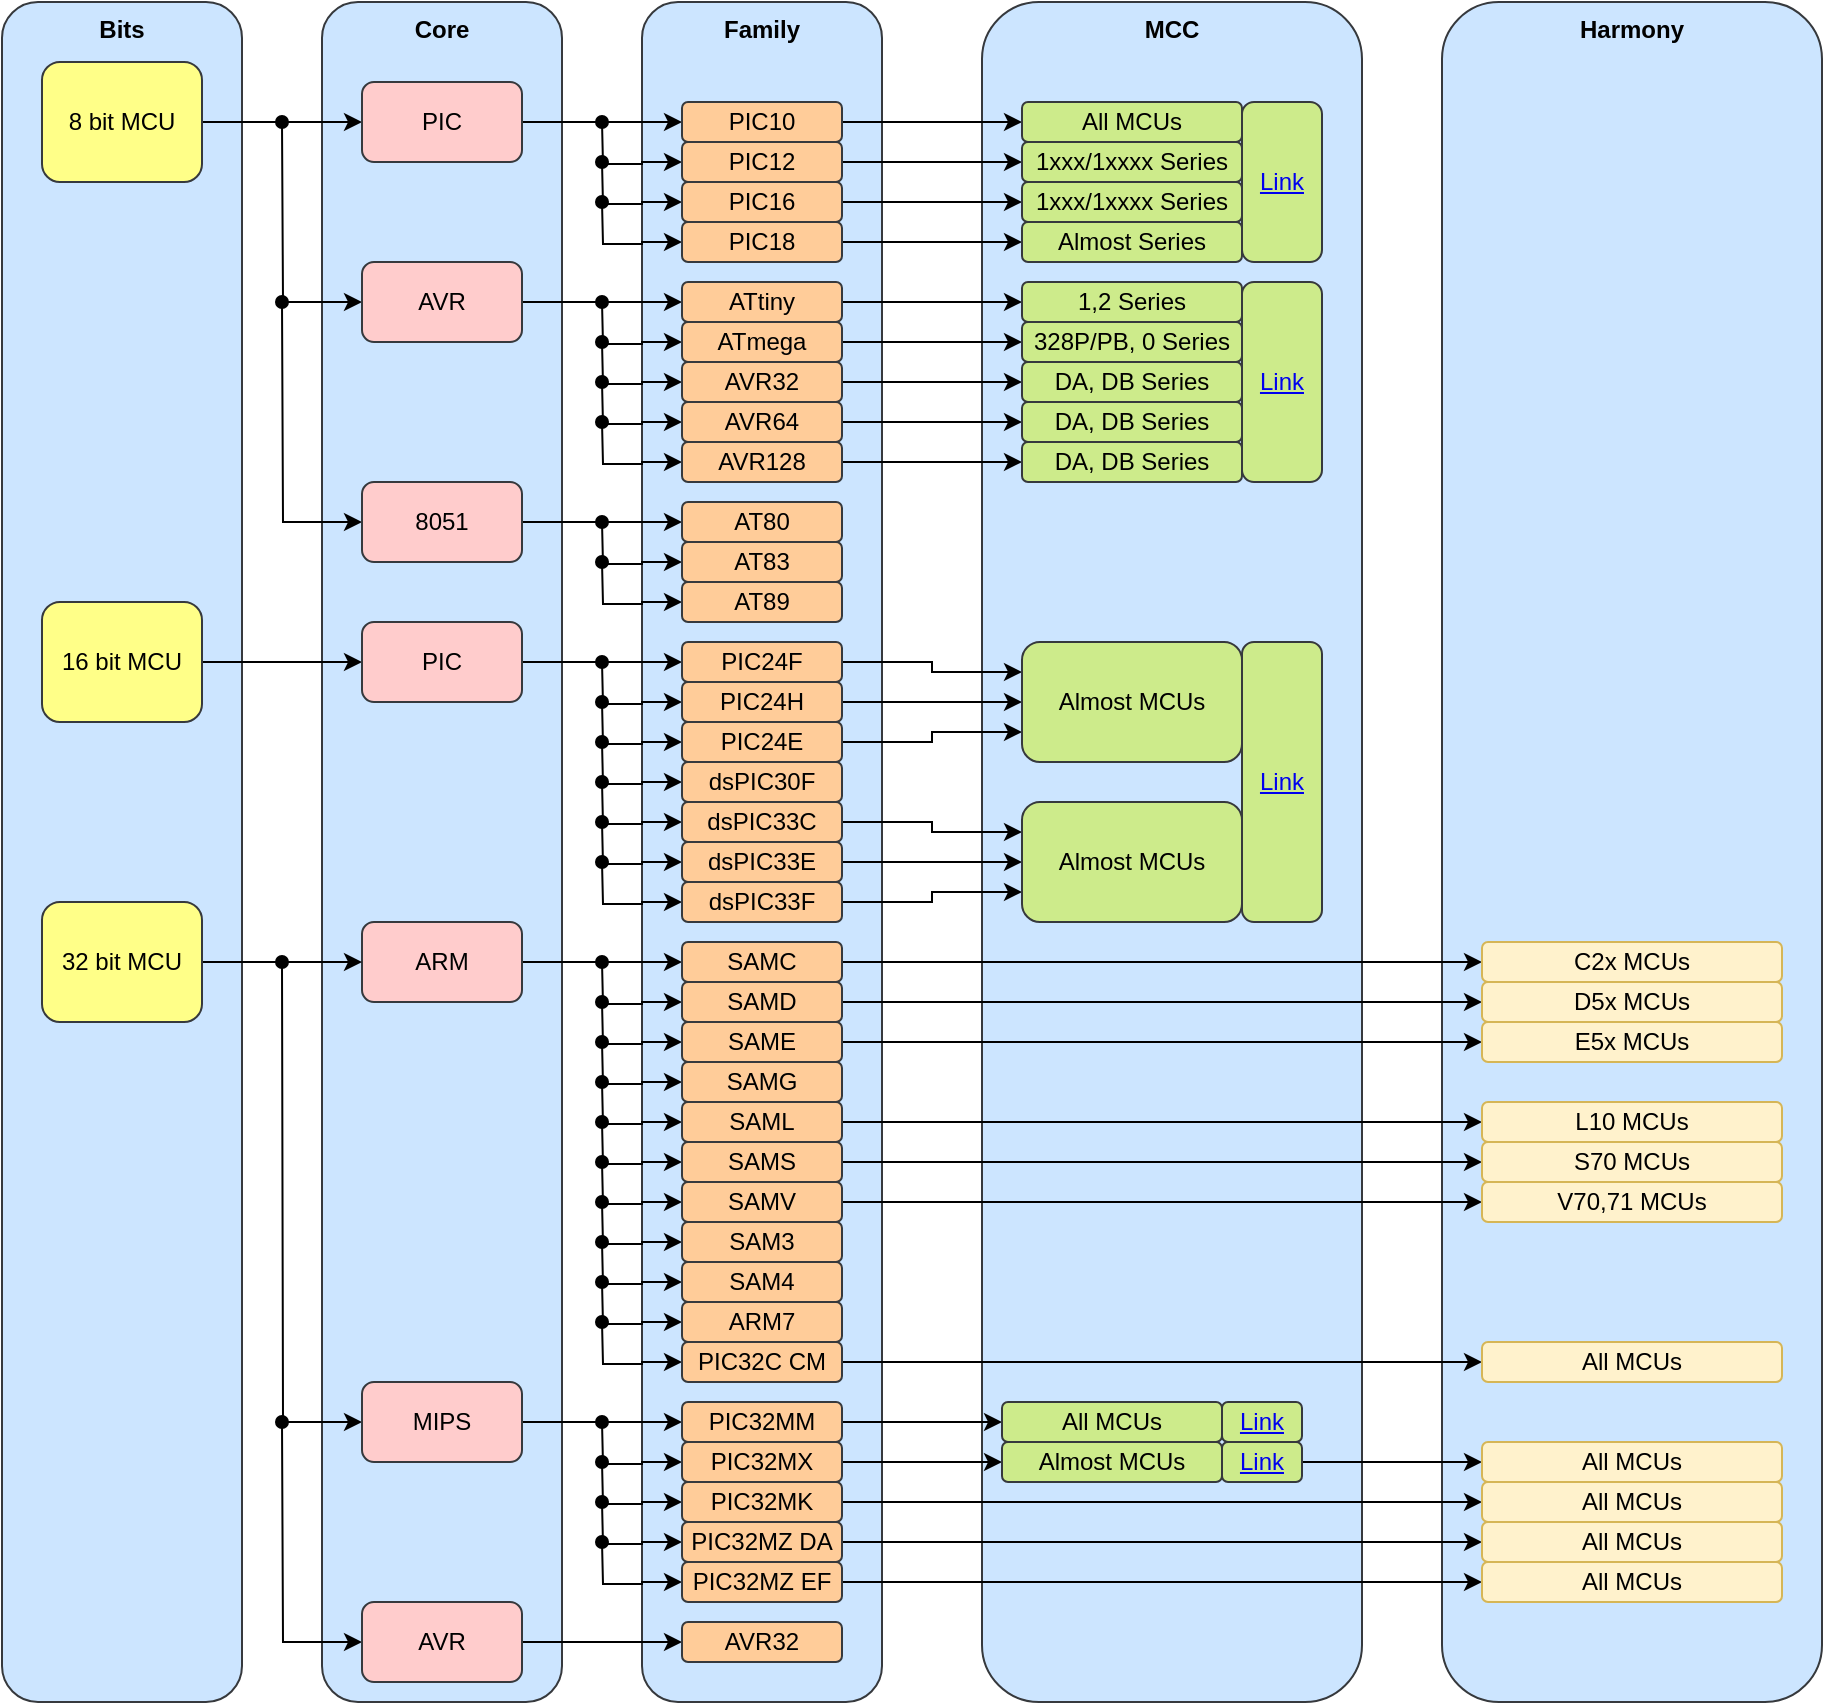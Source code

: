 <mxfile version="14.6.13" type="device"><diagram id="A9wcoVDKVO1s2w3Ilfq3" name="Page-1"><mxGraphModel dx="1420" dy="890" grid="1" gridSize="10" guides="1" tooltips="1" connect="1" arrows="1" fold="1" page="1" pageScale="1" pageWidth="1169" pageHeight="1654" math="0" shadow="0"><root><mxCell id="0"/><mxCell id="1" parent="0"/><mxCell id="e6fX6VHUq40g4fkUGWkS-97" value="Harmony" style="rounded=1;whiteSpace=wrap;html=1;fillColor=#cce5ff;strokeColor=#36393d;verticalAlign=top;fontStyle=1" vertex="1" parent="1"><mxGeometry x="740" y="40" width="190" height="850" as="geometry"/></mxCell><mxCell id="e6fX6VHUq40g4fkUGWkS-96" value="MCC" style="rounded=1;whiteSpace=wrap;html=1;fillColor=#cce5ff;strokeColor=#36393d;verticalAlign=top;fontStyle=1" vertex="1" parent="1"><mxGeometry x="510" y="40" width="190" height="850" as="geometry"/></mxCell><mxCell id="e6fX6VHUq40g4fkUGWkS-95" value="Family" style="rounded=1;whiteSpace=wrap;html=1;fillColor=#cce5ff;strokeColor=#36393d;verticalAlign=top;fontStyle=1" vertex="1" parent="1"><mxGeometry x="340" y="40" width="120" height="850" as="geometry"/></mxCell><mxCell id="e6fX6VHUq40g4fkUGWkS-94" value="Core" style="rounded=1;whiteSpace=wrap;html=1;fillColor=#cce5ff;strokeColor=#36393d;verticalAlign=top;fontStyle=1" vertex="1" parent="1"><mxGeometry x="180" y="40" width="120" height="850" as="geometry"/></mxCell><mxCell id="e6fX6VHUq40g4fkUGWkS-93" value="Bits" style="rounded=1;whiteSpace=wrap;html=1;fillColor=#cce5ff;strokeColor=#36393d;verticalAlign=top;fontStyle=1" vertex="1" parent="1"><mxGeometry x="20" y="40" width="120" height="850" as="geometry"/></mxCell><mxCell id="e6fX6VHUq40g4fkUGWkS-13" style="edgeStyle=orthogonalEdgeStyle;rounded=0;orthogonalLoop=1;jettySize=auto;html=1;entryX=0;entryY=0.5;entryDx=0;entryDy=0;" edge="1" parent="1" source="e6fX6VHUq40g4fkUGWkS-1" target="e6fX6VHUq40g4fkUGWkS-2"><mxGeometry relative="1" as="geometry"/></mxCell><mxCell id="e6fX6VHUq40g4fkUGWkS-1" value="8 bit MCU" style="rounded=1;whiteSpace=wrap;html=1;fillColor=#ffff88;strokeColor=#36393d;" vertex="1" parent="1"><mxGeometry x="40" y="70" width="80" height="60" as="geometry"/></mxCell><mxCell id="e6fX6VHUq40g4fkUGWkS-14" style="edgeStyle=orthogonalEdgeStyle;rounded=0;orthogonalLoop=1;jettySize=auto;html=1;entryX=0;entryY=0.5;entryDx=0;entryDy=0;" edge="1" parent="1" source="e6fX6VHUq40g4fkUGWkS-2" target="e6fX6VHUq40g4fkUGWkS-9"><mxGeometry relative="1" as="geometry"/></mxCell><mxCell id="e6fX6VHUq40g4fkUGWkS-2" value="PIC" style="rounded=1;whiteSpace=wrap;html=1;fillColor=#ffcccc;strokeColor=#36393d;" vertex="1" parent="1"><mxGeometry x="200" y="80" width="80" height="40" as="geometry"/></mxCell><mxCell id="e6fX6VHUq40g4fkUGWkS-18" style="edgeStyle=orthogonalEdgeStyle;rounded=0;orthogonalLoop=1;jettySize=auto;html=1;startArrow=classic;startFill=1;endArrow=oval;endFill=1;" edge="1" parent="1" source="e6fX6VHUq40g4fkUGWkS-3"><mxGeometry relative="1" as="geometry"><mxPoint x="160" y="100" as="targetPoint"/></mxGeometry></mxCell><mxCell id="e6fX6VHUq40g4fkUGWkS-25" style="edgeStyle=orthogonalEdgeStyle;rounded=0;orthogonalLoop=1;jettySize=auto;html=1;entryX=0;entryY=0.5;entryDx=0;entryDy=0;startArrow=none;startFill=0;endArrow=classic;endFill=1;" edge="1" parent="1" source="e6fX6VHUq40g4fkUGWkS-3" target="e6fX6VHUq40g4fkUGWkS-21"><mxGeometry relative="1" as="geometry"/></mxCell><mxCell id="e6fX6VHUq40g4fkUGWkS-3" value="AVR" style="rounded=1;whiteSpace=wrap;html=1;fillColor=#ffcccc;strokeColor=#36393d;" vertex="1" parent="1"><mxGeometry x="200" y="170" width="80" height="40" as="geometry"/></mxCell><mxCell id="e6fX6VHUq40g4fkUGWkS-19" style="edgeStyle=orthogonalEdgeStyle;rounded=0;orthogonalLoop=1;jettySize=auto;html=1;startArrow=classic;startFill=1;endArrow=oval;endFill=1;" edge="1" parent="1" source="e6fX6VHUq40g4fkUGWkS-4"><mxGeometry relative="1" as="geometry"><mxPoint x="160" y="190" as="targetPoint"/></mxGeometry></mxCell><mxCell id="e6fX6VHUq40g4fkUGWkS-33" style="edgeStyle=orthogonalEdgeStyle;rounded=0;orthogonalLoop=1;jettySize=auto;html=1;entryX=0;entryY=0.5;entryDx=0;entryDy=0;startArrow=none;startFill=0;endArrow=classic;endFill=1;" edge="1" parent="1" source="e6fX6VHUq40g4fkUGWkS-4" target="e6fX6VHUq40g4fkUGWkS-31"><mxGeometry relative="1" as="geometry"/></mxCell><mxCell id="e6fX6VHUq40g4fkUGWkS-4" value="8051" style="rounded=1;whiteSpace=wrap;html=1;fillColor=#ffcccc;strokeColor=#36393d;" vertex="1" parent="1"><mxGeometry x="200" y="280" width="80" height="40" as="geometry"/></mxCell><mxCell id="e6fX6VHUq40g4fkUGWkS-43" style="edgeStyle=orthogonalEdgeStyle;rounded=0;orthogonalLoop=1;jettySize=auto;html=1;entryX=0;entryY=0.5;entryDx=0;entryDy=0;startArrow=none;startFill=0;endArrow=classic;endFill=1;" edge="1" parent="1" source="e6fX6VHUq40g4fkUGWkS-5" target="e6fX6VHUq40g4fkUGWkS-6"><mxGeometry relative="1" as="geometry"/></mxCell><mxCell id="e6fX6VHUq40g4fkUGWkS-5" value="16 bit MCU" style="rounded=1;whiteSpace=wrap;html=1;fillColor=#ffff88;strokeColor=#36393d;" vertex="1" parent="1"><mxGeometry x="40" y="340" width="80" height="60" as="geometry"/></mxCell><mxCell id="e6fX6VHUq40g4fkUGWkS-44" style="edgeStyle=orthogonalEdgeStyle;rounded=0;orthogonalLoop=1;jettySize=auto;html=1;entryX=0;entryY=0.5;entryDx=0;entryDy=0;startArrow=none;startFill=0;endArrow=classic;endFill=1;" edge="1" parent="1" source="e6fX6VHUq40g4fkUGWkS-6" target="e6fX6VHUq40g4fkUGWkS-37"><mxGeometry relative="1" as="geometry"/></mxCell><mxCell id="e6fX6VHUq40g4fkUGWkS-6" value="PIC" style="rounded=1;whiteSpace=wrap;html=1;fillColor=#ffcccc;strokeColor=#36393d;" vertex="1" parent="1"><mxGeometry x="200" y="350" width="80" height="40" as="geometry"/></mxCell><mxCell id="e6fX6VHUq40g4fkUGWkS-109" style="edgeStyle=orthogonalEdgeStyle;rounded=0;orthogonalLoop=1;jettySize=auto;html=1;entryX=0;entryY=0.5;entryDx=0;entryDy=0;startArrow=none;startFill=0;endArrow=classic;endFill=1;" edge="1" parent="1" source="e6fX6VHUq40g4fkUGWkS-9" target="e6fX6VHUq40g4fkUGWkS-103"><mxGeometry relative="1" as="geometry"/></mxCell><mxCell id="e6fX6VHUq40g4fkUGWkS-9" value="PIC10" style="rounded=1;whiteSpace=wrap;html=1;fillColor=#ffcc99;strokeColor=#36393d;" vertex="1" parent="1"><mxGeometry x="360" y="90" width="80" height="20" as="geometry"/></mxCell><mxCell id="e6fX6VHUq40g4fkUGWkS-15" style="edgeStyle=orthogonalEdgeStyle;rounded=0;orthogonalLoop=1;jettySize=auto;html=1;endArrow=oval;endFill=1;startArrow=classic;startFill=1;" edge="1" parent="1" source="e6fX6VHUq40g4fkUGWkS-10"><mxGeometry relative="1" as="geometry"><mxPoint x="320" y="100" as="targetPoint"/></mxGeometry></mxCell><mxCell id="e6fX6VHUq40g4fkUGWkS-110" style="edgeStyle=orthogonalEdgeStyle;rounded=0;orthogonalLoop=1;jettySize=auto;html=1;entryX=0;entryY=0.5;entryDx=0;entryDy=0;startArrow=none;startFill=0;endArrow=classic;endFill=1;" edge="1" parent="1" source="e6fX6VHUq40g4fkUGWkS-10" target="e6fX6VHUq40g4fkUGWkS-104"><mxGeometry relative="1" as="geometry"/></mxCell><mxCell id="e6fX6VHUq40g4fkUGWkS-10" value="PIC12" style="rounded=1;whiteSpace=wrap;html=1;fillColor=#ffcc99;strokeColor=#36393d;" vertex="1" parent="1"><mxGeometry x="360" y="110" width="80" height="20" as="geometry"/></mxCell><mxCell id="e6fX6VHUq40g4fkUGWkS-16" style="edgeStyle=orthogonalEdgeStyle;rounded=0;orthogonalLoop=1;jettySize=auto;html=1;startArrow=classic;startFill=1;endArrow=oval;endFill=1;" edge="1" parent="1" source="e6fX6VHUq40g4fkUGWkS-11"><mxGeometry relative="1" as="geometry"><mxPoint x="320" y="120" as="targetPoint"/></mxGeometry></mxCell><mxCell id="e6fX6VHUq40g4fkUGWkS-111" style="edgeStyle=orthogonalEdgeStyle;rounded=0;orthogonalLoop=1;jettySize=auto;html=1;entryX=0;entryY=0.5;entryDx=0;entryDy=0;startArrow=none;startFill=0;endArrow=classic;endFill=1;" edge="1" parent="1" source="e6fX6VHUq40g4fkUGWkS-11" target="e6fX6VHUq40g4fkUGWkS-105"><mxGeometry relative="1" as="geometry"/></mxCell><mxCell id="e6fX6VHUq40g4fkUGWkS-11" value="PIC16" style="rounded=1;whiteSpace=wrap;html=1;fillColor=#ffcc99;strokeColor=#36393d;" vertex="1" parent="1"><mxGeometry x="360" y="130" width="80" height="20" as="geometry"/></mxCell><mxCell id="e6fX6VHUq40g4fkUGWkS-17" style="edgeStyle=orthogonalEdgeStyle;rounded=0;orthogonalLoop=1;jettySize=auto;html=1;startArrow=classic;startFill=1;endArrow=oval;endFill=1;" edge="1" parent="1" source="e6fX6VHUq40g4fkUGWkS-12"><mxGeometry relative="1" as="geometry"><mxPoint x="320" y="140" as="targetPoint"/></mxGeometry></mxCell><mxCell id="e6fX6VHUq40g4fkUGWkS-112" style="edgeStyle=orthogonalEdgeStyle;rounded=0;orthogonalLoop=1;jettySize=auto;html=1;entryX=0;entryY=0.5;entryDx=0;entryDy=0;startArrow=none;startFill=0;endArrow=classic;endFill=1;" edge="1" parent="1" source="e6fX6VHUq40g4fkUGWkS-12" target="e6fX6VHUq40g4fkUGWkS-106"><mxGeometry relative="1" as="geometry"/></mxCell><mxCell id="e6fX6VHUq40g4fkUGWkS-12" value="PIC18" style="rounded=1;whiteSpace=wrap;html=1;fillColor=#ffcc99;strokeColor=#36393d;" vertex="1" parent="1"><mxGeometry x="360" y="150" width="80" height="20" as="geometry"/></mxCell><mxCell id="e6fX6VHUq40g4fkUGWkS-26" style="edgeStyle=orthogonalEdgeStyle;rounded=0;orthogonalLoop=1;jettySize=auto;html=1;startArrow=classic;startFill=1;endArrow=oval;endFill=1;" edge="1" parent="1" source="e6fX6VHUq40g4fkUGWkS-20"><mxGeometry relative="1" as="geometry"><mxPoint x="320" y="190" as="targetPoint"/></mxGeometry></mxCell><mxCell id="e6fX6VHUq40g4fkUGWkS-114" style="edgeStyle=orthogonalEdgeStyle;rounded=0;orthogonalLoop=1;jettySize=auto;html=1;entryX=0;entryY=0.5;entryDx=0;entryDy=0;startArrow=none;startFill=0;endArrow=classic;endFill=1;" edge="1" parent="1" source="e6fX6VHUq40g4fkUGWkS-20" target="e6fX6VHUq40g4fkUGWkS-99"><mxGeometry relative="1" as="geometry"/></mxCell><mxCell id="e6fX6VHUq40g4fkUGWkS-20" value="ATmega" style="rounded=1;whiteSpace=wrap;html=1;fillColor=#ffcc99;strokeColor=#36393d;" vertex="1" parent="1"><mxGeometry x="360" y="200" width="80" height="20" as="geometry"/></mxCell><mxCell id="e6fX6VHUq40g4fkUGWkS-113" style="edgeStyle=orthogonalEdgeStyle;rounded=0;orthogonalLoop=1;jettySize=auto;html=1;entryX=0;entryY=0.5;entryDx=0;entryDy=0;startArrow=none;startFill=0;endArrow=classic;endFill=1;" edge="1" parent="1" source="e6fX6VHUq40g4fkUGWkS-21" target="e6fX6VHUq40g4fkUGWkS-98"><mxGeometry relative="1" as="geometry"/></mxCell><mxCell id="e6fX6VHUq40g4fkUGWkS-21" value="ATtiny" style="rounded=1;whiteSpace=wrap;html=1;fillColor=#ffcc99;strokeColor=#36393d;" vertex="1" parent="1"><mxGeometry x="360" y="180" width="80" height="20" as="geometry"/></mxCell><mxCell id="e6fX6VHUq40g4fkUGWkS-27" style="edgeStyle=orthogonalEdgeStyle;rounded=0;orthogonalLoop=1;jettySize=auto;html=1;startArrow=classic;startFill=1;endArrow=oval;endFill=1;" edge="1" parent="1" source="e6fX6VHUq40g4fkUGWkS-22"><mxGeometry relative="1" as="geometry"><mxPoint x="320" y="210" as="targetPoint"/></mxGeometry></mxCell><mxCell id="e6fX6VHUq40g4fkUGWkS-115" style="edgeStyle=orthogonalEdgeStyle;rounded=0;orthogonalLoop=1;jettySize=auto;html=1;entryX=0;entryY=0.5;entryDx=0;entryDy=0;startArrow=none;startFill=0;endArrow=classic;endFill=1;" edge="1" parent="1" source="e6fX6VHUq40g4fkUGWkS-22" target="e6fX6VHUq40g4fkUGWkS-100"><mxGeometry relative="1" as="geometry"/></mxCell><mxCell id="e6fX6VHUq40g4fkUGWkS-22" value="AVR32" style="rounded=1;whiteSpace=wrap;html=1;fillColor=#ffcc99;strokeColor=#36393d;" vertex="1" parent="1"><mxGeometry x="360" y="220" width="80" height="20" as="geometry"/></mxCell><mxCell id="e6fX6VHUq40g4fkUGWkS-28" style="edgeStyle=orthogonalEdgeStyle;rounded=0;orthogonalLoop=1;jettySize=auto;html=1;startArrow=classic;startFill=1;endArrow=oval;endFill=1;" edge="1" parent="1" source="e6fX6VHUq40g4fkUGWkS-23"><mxGeometry relative="1" as="geometry"><mxPoint x="320" y="230" as="targetPoint"/></mxGeometry></mxCell><mxCell id="e6fX6VHUq40g4fkUGWkS-116" style="edgeStyle=orthogonalEdgeStyle;rounded=0;orthogonalLoop=1;jettySize=auto;html=1;entryX=0;entryY=0.5;entryDx=0;entryDy=0;startArrow=none;startFill=0;endArrow=classic;endFill=1;" edge="1" parent="1" source="e6fX6VHUq40g4fkUGWkS-23" target="e6fX6VHUq40g4fkUGWkS-101"><mxGeometry relative="1" as="geometry"/></mxCell><mxCell id="e6fX6VHUq40g4fkUGWkS-23" value="AVR64" style="rounded=1;whiteSpace=wrap;html=1;fillColor=#ffcc99;strokeColor=#36393d;" vertex="1" parent="1"><mxGeometry x="360" y="240" width="80" height="20" as="geometry"/></mxCell><mxCell id="e6fX6VHUq40g4fkUGWkS-29" style="edgeStyle=orthogonalEdgeStyle;rounded=0;orthogonalLoop=1;jettySize=auto;html=1;startArrow=classic;startFill=1;endArrow=oval;endFill=1;" edge="1" parent="1" source="e6fX6VHUq40g4fkUGWkS-24"><mxGeometry relative="1" as="geometry"><mxPoint x="320" y="250" as="targetPoint"/></mxGeometry></mxCell><mxCell id="e6fX6VHUq40g4fkUGWkS-117" style="edgeStyle=orthogonalEdgeStyle;rounded=0;orthogonalLoop=1;jettySize=auto;html=1;startArrow=none;startFill=0;endArrow=classic;endFill=1;" edge="1" parent="1" source="e6fX6VHUq40g4fkUGWkS-24" target="e6fX6VHUq40g4fkUGWkS-102"><mxGeometry relative="1" as="geometry"/></mxCell><mxCell id="e6fX6VHUq40g4fkUGWkS-24" value="AVR128" style="rounded=1;whiteSpace=wrap;html=1;fillColor=#ffcc99;strokeColor=#36393d;" vertex="1" parent="1"><mxGeometry x="360" y="260" width="80" height="20" as="geometry"/></mxCell><mxCell id="e6fX6VHUq40g4fkUGWkS-36" style="edgeStyle=orthogonalEdgeStyle;rounded=0;orthogonalLoop=1;jettySize=auto;html=1;startArrow=classic;startFill=1;endArrow=oval;endFill=1;" edge="1" parent="1" source="e6fX6VHUq40g4fkUGWkS-30"><mxGeometry relative="1" as="geometry"><mxPoint x="320" y="300" as="targetPoint"/></mxGeometry></mxCell><mxCell id="e6fX6VHUq40g4fkUGWkS-30" value="AT83" style="rounded=1;whiteSpace=wrap;html=1;fillColor=#ffcc99;strokeColor=#36393d;" vertex="1" parent="1"><mxGeometry x="360" y="310" width="80" height="20" as="geometry"/></mxCell><mxCell id="e6fX6VHUq40g4fkUGWkS-31" value="AT80" style="rounded=1;whiteSpace=wrap;html=1;fillColor=#ffcc99;strokeColor=#36393d;" vertex="1" parent="1"><mxGeometry x="360" y="290" width="80" height="20" as="geometry"/></mxCell><mxCell id="e6fX6VHUq40g4fkUGWkS-35" style="edgeStyle=orthogonalEdgeStyle;rounded=0;orthogonalLoop=1;jettySize=auto;html=1;startArrow=classic;startFill=1;endArrow=oval;endFill=1;" edge="1" parent="1" source="e6fX6VHUq40g4fkUGWkS-32"><mxGeometry relative="1" as="geometry"><mxPoint x="320" y="320" as="targetPoint"/></mxGeometry></mxCell><mxCell id="e6fX6VHUq40g4fkUGWkS-32" value="AT89" style="rounded=1;whiteSpace=wrap;html=1;fillColor=#ffcc99;strokeColor=#36393d;" vertex="1" parent="1"><mxGeometry x="360" y="330" width="80" height="20" as="geometry"/></mxCell><mxCell id="e6fX6VHUq40g4fkUGWkS-127" style="edgeStyle=orthogonalEdgeStyle;rounded=0;orthogonalLoop=1;jettySize=auto;html=1;entryX=0;entryY=0.25;entryDx=0;entryDy=0;startArrow=none;startFill=0;endArrow=classic;endFill=1;" edge="1" parent="1" source="e6fX6VHUq40g4fkUGWkS-37" target="e6fX6VHUq40g4fkUGWkS-118"><mxGeometry relative="1" as="geometry"/></mxCell><mxCell id="e6fX6VHUq40g4fkUGWkS-37" value="PIC24F" style="rounded=1;whiteSpace=wrap;html=1;fillColor=#ffcc99;strokeColor=#36393d;" vertex="1" parent="1"><mxGeometry x="360" y="360" width="80" height="20" as="geometry"/></mxCell><mxCell id="e6fX6VHUq40g4fkUGWkS-46" style="edgeStyle=orthogonalEdgeStyle;rounded=0;orthogonalLoop=1;jettySize=auto;html=1;startArrow=classic;startFill=1;endArrow=oval;endFill=1;" edge="1" parent="1" source="e6fX6VHUq40g4fkUGWkS-38"><mxGeometry relative="1" as="geometry"><mxPoint x="320" y="370" as="targetPoint"/></mxGeometry></mxCell><mxCell id="e6fX6VHUq40g4fkUGWkS-128" style="edgeStyle=orthogonalEdgeStyle;rounded=0;orthogonalLoop=1;jettySize=auto;html=1;entryX=0;entryY=0.5;entryDx=0;entryDy=0;startArrow=none;startFill=0;endArrow=classic;endFill=1;" edge="1" parent="1" source="e6fX6VHUq40g4fkUGWkS-38" target="e6fX6VHUq40g4fkUGWkS-118"><mxGeometry relative="1" as="geometry"/></mxCell><mxCell id="e6fX6VHUq40g4fkUGWkS-38" value="PIC24H" style="rounded=1;whiteSpace=wrap;html=1;fillColor=#ffcc99;strokeColor=#36393d;" vertex="1" parent="1"><mxGeometry x="360" y="380" width="80" height="20" as="geometry"/></mxCell><mxCell id="e6fX6VHUq40g4fkUGWkS-47" style="edgeStyle=orthogonalEdgeStyle;rounded=0;orthogonalLoop=1;jettySize=auto;html=1;startArrow=classic;startFill=1;endArrow=oval;endFill=1;" edge="1" parent="1" source="e6fX6VHUq40g4fkUGWkS-39"><mxGeometry relative="1" as="geometry"><mxPoint x="320" y="390" as="targetPoint"/></mxGeometry></mxCell><mxCell id="e6fX6VHUq40g4fkUGWkS-129" style="edgeStyle=orthogonalEdgeStyle;rounded=0;orthogonalLoop=1;jettySize=auto;html=1;entryX=0;entryY=0.75;entryDx=0;entryDy=0;startArrow=none;startFill=0;endArrow=classic;endFill=1;" edge="1" parent="1" source="e6fX6VHUq40g4fkUGWkS-39" target="e6fX6VHUq40g4fkUGWkS-118"><mxGeometry relative="1" as="geometry"/></mxCell><mxCell id="e6fX6VHUq40g4fkUGWkS-39" value="PIC24E" style="rounded=1;whiteSpace=wrap;html=1;fillColor=#ffcc99;strokeColor=#36393d;" vertex="1" parent="1"><mxGeometry x="360" y="400" width="80" height="20" as="geometry"/></mxCell><mxCell id="e6fX6VHUq40g4fkUGWkS-49" style="edgeStyle=orthogonalEdgeStyle;rounded=0;orthogonalLoop=1;jettySize=auto;html=1;startArrow=classic;startFill=1;endArrow=oval;endFill=1;" edge="1" parent="1" source="e6fX6VHUq40g4fkUGWkS-40"><mxGeometry relative="1" as="geometry"><mxPoint x="320" y="430" as="targetPoint"/></mxGeometry></mxCell><mxCell id="e6fX6VHUq40g4fkUGWkS-133" style="edgeStyle=orthogonalEdgeStyle;rounded=0;orthogonalLoop=1;jettySize=auto;html=1;entryX=0;entryY=0.25;entryDx=0;entryDy=0;startArrow=none;startFill=0;endArrow=classic;endFill=1;" edge="1" parent="1" source="e6fX6VHUq40g4fkUGWkS-40" target="e6fX6VHUq40g4fkUGWkS-126"><mxGeometry relative="1" as="geometry"/></mxCell><mxCell id="e6fX6VHUq40g4fkUGWkS-40" value="dsPIC33C" style="rounded=1;whiteSpace=wrap;html=1;fillColor=#ffcc99;strokeColor=#36393d;" vertex="1" parent="1"><mxGeometry x="360" y="440" width="80" height="20" as="geometry"/></mxCell><mxCell id="e6fX6VHUq40g4fkUGWkS-48" style="edgeStyle=orthogonalEdgeStyle;rounded=0;orthogonalLoop=1;jettySize=auto;html=1;startArrow=classic;startFill=1;endArrow=oval;endFill=1;" edge="1" parent="1" source="e6fX6VHUq40g4fkUGWkS-41"><mxGeometry relative="1" as="geometry"><mxPoint x="320" y="410" as="targetPoint"/></mxGeometry></mxCell><mxCell id="e6fX6VHUq40g4fkUGWkS-41" value="dsPIC30F" style="rounded=1;whiteSpace=wrap;html=1;fillColor=#ffcc99;strokeColor=#36393d;" vertex="1" parent="1"><mxGeometry x="360" y="420" width="80" height="20" as="geometry"/></mxCell><mxCell id="e6fX6VHUq40g4fkUGWkS-50" style="edgeStyle=orthogonalEdgeStyle;rounded=0;orthogonalLoop=1;jettySize=auto;html=1;startArrow=classic;startFill=1;endArrow=oval;endFill=1;" edge="1" parent="1" source="e6fX6VHUq40g4fkUGWkS-42"><mxGeometry relative="1" as="geometry"><mxPoint x="320" y="450" as="targetPoint"/></mxGeometry></mxCell><mxCell id="e6fX6VHUq40g4fkUGWkS-131" style="edgeStyle=orthogonalEdgeStyle;rounded=0;orthogonalLoop=1;jettySize=auto;html=1;entryX=0;entryY=0.5;entryDx=0;entryDy=0;startArrow=none;startFill=0;endArrow=classic;endFill=1;" edge="1" parent="1" source="e6fX6VHUq40g4fkUGWkS-42" target="e6fX6VHUq40g4fkUGWkS-126"><mxGeometry relative="1" as="geometry"/></mxCell><mxCell id="e6fX6VHUq40g4fkUGWkS-42" value="dsPIC33E" style="rounded=1;whiteSpace=wrap;html=1;fillColor=#ffcc99;strokeColor=#36393d;" vertex="1" parent="1"><mxGeometry x="360" y="460" width="80" height="20" as="geometry"/></mxCell><mxCell id="e6fX6VHUq40g4fkUGWkS-51" style="edgeStyle=orthogonalEdgeStyle;rounded=0;orthogonalLoop=1;jettySize=auto;html=1;startArrow=classic;startFill=1;endArrow=oval;endFill=1;" edge="1" parent="1" source="e6fX6VHUq40g4fkUGWkS-45"><mxGeometry relative="1" as="geometry"><mxPoint x="320" y="470" as="targetPoint"/></mxGeometry></mxCell><mxCell id="e6fX6VHUq40g4fkUGWkS-132" style="edgeStyle=orthogonalEdgeStyle;rounded=0;orthogonalLoop=1;jettySize=auto;html=1;entryX=0;entryY=0.75;entryDx=0;entryDy=0;startArrow=none;startFill=0;endArrow=classic;endFill=1;" edge="1" parent="1" source="e6fX6VHUq40g4fkUGWkS-45" target="e6fX6VHUq40g4fkUGWkS-126"><mxGeometry relative="1" as="geometry"/></mxCell><mxCell id="e6fX6VHUq40g4fkUGWkS-45" value="dsPIC33F" style="rounded=1;whiteSpace=wrap;html=1;fillColor=#ffcc99;strokeColor=#36393d;" vertex="1" parent="1"><mxGeometry x="360" y="480" width="80" height="20" as="geometry"/></mxCell><mxCell id="e6fX6VHUq40g4fkUGWkS-66" style="edgeStyle=orthogonalEdgeStyle;rounded=0;orthogonalLoop=1;jettySize=auto;html=1;entryX=0;entryY=0.5;entryDx=0;entryDy=0;startArrow=none;startFill=0;endArrow=classic;endFill=1;" edge="1" parent="1" source="e6fX6VHUq40g4fkUGWkS-52" target="e6fX6VHUq40g4fkUGWkS-56"><mxGeometry relative="1" as="geometry"/></mxCell><mxCell id="e6fX6VHUq40g4fkUGWkS-52" value="ARM" style="rounded=1;whiteSpace=wrap;html=1;fillColor=#ffcccc;strokeColor=#36393d;" vertex="1" parent="1"><mxGeometry x="200" y="500" width="80" height="40" as="geometry"/></mxCell><mxCell id="e6fX6VHUq40g4fkUGWkS-83" style="edgeStyle=orthogonalEdgeStyle;rounded=0;orthogonalLoop=1;jettySize=auto;html=1;entryX=0;entryY=0.5;entryDx=0;entryDy=0;startArrow=none;startFill=0;endArrow=classic;endFill=1;" edge="1" parent="1" source="e6fX6VHUq40g4fkUGWkS-53" target="e6fX6VHUq40g4fkUGWkS-78"><mxGeometry relative="1" as="geometry"/></mxCell><mxCell id="e6fX6VHUq40g4fkUGWkS-91" style="edgeStyle=orthogonalEdgeStyle;rounded=0;orthogonalLoop=1;jettySize=auto;html=1;startArrow=classic;startFill=1;endArrow=oval;endFill=1;" edge="1" parent="1" source="e6fX6VHUq40g4fkUGWkS-53"><mxGeometry relative="1" as="geometry"><mxPoint x="160" y="520" as="targetPoint"/></mxGeometry></mxCell><mxCell id="e6fX6VHUq40g4fkUGWkS-53" value="MIPS" style="rounded=1;whiteSpace=wrap;html=1;fillColor=#ffcccc;strokeColor=#36393d;" vertex="1" parent="1"><mxGeometry x="200" y="730" width="80" height="40" as="geometry"/></mxCell><mxCell id="e6fX6VHUq40g4fkUGWkS-89" style="edgeStyle=orthogonalEdgeStyle;rounded=0;orthogonalLoop=1;jettySize=auto;html=1;entryX=0;entryY=0.5;entryDx=0;entryDy=0;startArrow=none;startFill=0;endArrow=classic;endFill=1;" edge="1" parent="1" source="e6fX6VHUq40g4fkUGWkS-54" target="e6fX6VHUq40g4fkUGWkS-88"><mxGeometry relative="1" as="geometry"/></mxCell><mxCell id="e6fX6VHUq40g4fkUGWkS-92" style="edgeStyle=orthogonalEdgeStyle;rounded=0;orthogonalLoop=1;jettySize=auto;html=1;startArrow=classic;startFill=1;endArrow=oval;endFill=1;" edge="1" parent="1" source="e6fX6VHUq40g4fkUGWkS-54"><mxGeometry relative="1" as="geometry"><mxPoint x="160" y="750" as="targetPoint"/></mxGeometry></mxCell><mxCell id="e6fX6VHUq40g4fkUGWkS-54" value="AVR" style="rounded=1;whiteSpace=wrap;html=1;fillColor=#ffcccc;strokeColor=#36393d;" vertex="1" parent="1"><mxGeometry x="200" y="840" width="80" height="40" as="geometry"/></mxCell><mxCell id="e6fX6VHUq40g4fkUGWkS-90" style="edgeStyle=orthogonalEdgeStyle;rounded=0;orthogonalLoop=1;jettySize=auto;html=1;entryX=0;entryY=0.5;entryDx=0;entryDy=0;startArrow=none;startFill=0;endArrow=classic;endFill=1;" edge="1" parent="1" source="e6fX6VHUq40g4fkUGWkS-55" target="e6fX6VHUq40g4fkUGWkS-52"><mxGeometry relative="1" as="geometry"/></mxCell><mxCell id="e6fX6VHUq40g4fkUGWkS-55" value="32 bit MCU" style="rounded=1;whiteSpace=wrap;html=1;fillColor=#ffff88;strokeColor=#36393d;" vertex="1" parent="1"><mxGeometry x="40" y="490" width="80" height="60" as="geometry"/></mxCell><mxCell id="e6fX6VHUq40g4fkUGWkS-157" style="edgeStyle=orthogonalEdgeStyle;rounded=0;orthogonalLoop=1;jettySize=auto;html=1;entryX=0;entryY=0.5;entryDx=0;entryDy=0;startArrow=none;startFill=0;endArrow=classic;endFill=1;" edge="1" parent="1" source="e6fX6VHUq40g4fkUGWkS-56" target="e6fX6VHUq40g4fkUGWkS-141"><mxGeometry relative="1" as="geometry"/></mxCell><mxCell id="e6fX6VHUq40g4fkUGWkS-56" value="SAMC" style="rounded=1;whiteSpace=wrap;html=1;fillColor=#ffcc99;strokeColor=#36393d;" vertex="1" parent="1"><mxGeometry x="360" y="510" width="80" height="20" as="geometry"/></mxCell><mxCell id="e6fX6VHUq40g4fkUGWkS-67" style="edgeStyle=orthogonalEdgeStyle;rounded=0;orthogonalLoop=1;jettySize=auto;html=1;startArrow=classic;startFill=1;endArrow=oval;endFill=1;" edge="1" parent="1" source="e6fX6VHUq40g4fkUGWkS-57"><mxGeometry relative="1" as="geometry"><mxPoint x="320" y="520" as="targetPoint"/></mxGeometry></mxCell><mxCell id="e6fX6VHUq40g4fkUGWkS-158" style="edgeStyle=orthogonalEdgeStyle;rounded=0;orthogonalLoop=1;jettySize=auto;html=1;entryX=0;entryY=0.5;entryDx=0;entryDy=0;startArrow=none;startFill=0;endArrow=classic;endFill=1;" edge="1" parent="1" source="e6fX6VHUq40g4fkUGWkS-57" target="e6fX6VHUq40g4fkUGWkS-142"><mxGeometry relative="1" as="geometry"/></mxCell><mxCell id="e6fX6VHUq40g4fkUGWkS-57" value="SAMD" style="rounded=1;whiteSpace=wrap;html=1;fillColor=#ffcc99;strokeColor=#36393d;" vertex="1" parent="1"><mxGeometry x="360" y="530" width="80" height="20" as="geometry"/></mxCell><mxCell id="e6fX6VHUq40g4fkUGWkS-68" style="edgeStyle=orthogonalEdgeStyle;rounded=0;orthogonalLoop=1;jettySize=auto;html=1;startArrow=classic;startFill=1;endArrow=oval;endFill=1;" edge="1" parent="1" source="e6fX6VHUq40g4fkUGWkS-58"><mxGeometry relative="1" as="geometry"><mxPoint x="320" y="540" as="targetPoint"/></mxGeometry></mxCell><mxCell id="e6fX6VHUq40g4fkUGWkS-159" style="edgeStyle=orthogonalEdgeStyle;rounded=0;orthogonalLoop=1;jettySize=auto;html=1;entryX=0;entryY=0.5;entryDx=0;entryDy=0;startArrow=none;startFill=0;endArrow=classic;endFill=1;" edge="1" parent="1" source="e6fX6VHUq40g4fkUGWkS-58" target="e6fX6VHUq40g4fkUGWkS-143"><mxGeometry relative="1" as="geometry"/></mxCell><mxCell id="e6fX6VHUq40g4fkUGWkS-58" value="SAME" style="rounded=1;whiteSpace=wrap;html=1;fillColor=#ffcc99;strokeColor=#36393d;" vertex="1" parent="1"><mxGeometry x="360" y="550" width="80" height="20" as="geometry"/></mxCell><mxCell id="e6fX6VHUq40g4fkUGWkS-69" style="edgeStyle=orthogonalEdgeStyle;rounded=0;orthogonalLoop=1;jettySize=auto;html=1;startArrow=classic;startFill=1;endArrow=oval;endFill=1;" edge="1" parent="1" source="e6fX6VHUq40g4fkUGWkS-59"><mxGeometry relative="1" as="geometry"><mxPoint x="320" y="560" as="targetPoint"/></mxGeometry></mxCell><mxCell id="e6fX6VHUq40g4fkUGWkS-59" value="SAMG" style="rounded=1;whiteSpace=wrap;html=1;fillColor=#ffcc99;strokeColor=#36393d;" vertex="1" parent="1"><mxGeometry x="360" y="570" width="80" height="20" as="geometry"/></mxCell><mxCell id="e6fX6VHUq40g4fkUGWkS-70" style="edgeStyle=orthogonalEdgeStyle;rounded=0;orthogonalLoop=1;jettySize=auto;html=1;startArrow=classic;startFill=1;endArrow=oval;endFill=1;" edge="1" parent="1" source="e6fX6VHUq40g4fkUGWkS-60"><mxGeometry relative="1" as="geometry"><mxPoint x="320" y="580" as="targetPoint"/></mxGeometry></mxCell><mxCell id="e6fX6VHUq40g4fkUGWkS-160" style="edgeStyle=orthogonalEdgeStyle;rounded=0;orthogonalLoop=1;jettySize=auto;html=1;entryX=0;entryY=0.5;entryDx=0;entryDy=0;startArrow=none;startFill=0;endArrow=classic;endFill=1;" edge="1" parent="1" source="e6fX6VHUq40g4fkUGWkS-60" target="e6fX6VHUq40g4fkUGWkS-146"><mxGeometry relative="1" as="geometry"/></mxCell><mxCell id="e6fX6VHUq40g4fkUGWkS-60" value="SAML" style="rounded=1;whiteSpace=wrap;html=1;fillColor=#ffcc99;strokeColor=#36393d;" vertex="1" parent="1"><mxGeometry x="360" y="590" width="80" height="20" as="geometry"/></mxCell><mxCell id="e6fX6VHUq40g4fkUGWkS-71" style="edgeStyle=orthogonalEdgeStyle;rounded=0;orthogonalLoop=1;jettySize=auto;html=1;startArrow=classic;startFill=1;endArrow=oval;endFill=1;" edge="1" parent="1" source="e6fX6VHUq40g4fkUGWkS-61"><mxGeometry relative="1" as="geometry"><mxPoint x="320" y="600" as="targetPoint"/></mxGeometry></mxCell><mxCell id="e6fX6VHUq40g4fkUGWkS-161" style="edgeStyle=orthogonalEdgeStyle;rounded=0;orthogonalLoop=1;jettySize=auto;html=1;startArrow=none;startFill=0;endArrow=classic;endFill=1;" edge="1" parent="1" source="e6fX6VHUq40g4fkUGWkS-61" target="e6fX6VHUq40g4fkUGWkS-144"><mxGeometry relative="1" as="geometry"/></mxCell><mxCell id="e6fX6VHUq40g4fkUGWkS-61" value="SAMS" style="rounded=1;whiteSpace=wrap;html=1;fillColor=#ffcc99;strokeColor=#36393d;" vertex="1" parent="1"><mxGeometry x="360" y="610" width="80" height="20" as="geometry"/></mxCell><mxCell id="e6fX6VHUq40g4fkUGWkS-72" style="edgeStyle=orthogonalEdgeStyle;rounded=0;orthogonalLoop=1;jettySize=auto;html=1;startArrow=classic;startFill=1;endArrow=oval;endFill=1;" edge="1" parent="1" source="e6fX6VHUq40g4fkUGWkS-62"><mxGeometry relative="1" as="geometry"><mxPoint x="320" y="620" as="targetPoint"/></mxGeometry></mxCell><mxCell id="e6fX6VHUq40g4fkUGWkS-162" style="edgeStyle=orthogonalEdgeStyle;rounded=0;orthogonalLoop=1;jettySize=auto;html=1;entryX=0;entryY=0.5;entryDx=0;entryDy=0;startArrow=none;startFill=0;endArrow=classic;endFill=1;" edge="1" parent="1" source="e6fX6VHUq40g4fkUGWkS-62" target="e6fX6VHUq40g4fkUGWkS-145"><mxGeometry relative="1" as="geometry"/></mxCell><mxCell id="e6fX6VHUq40g4fkUGWkS-62" value="SAMV" style="rounded=1;whiteSpace=wrap;html=1;fillColor=#ffcc99;strokeColor=#36393d;" vertex="1" parent="1"><mxGeometry x="360" y="630" width="80" height="20" as="geometry"/></mxCell><mxCell id="e6fX6VHUq40g4fkUGWkS-73" style="edgeStyle=orthogonalEdgeStyle;rounded=0;orthogonalLoop=1;jettySize=auto;html=1;startArrow=classic;startFill=1;endArrow=oval;endFill=1;" edge="1" parent="1" source="e6fX6VHUq40g4fkUGWkS-63"><mxGeometry relative="1" as="geometry"><mxPoint x="320" y="640" as="targetPoint"/></mxGeometry></mxCell><mxCell id="e6fX6VHUq40g4fkUGWkS-63" value="SAM3" style="rounded=1;whiteSpace=wrap;html=1;fillColor=#ffcc99;strokeColor=#36393d;" vertex="1" parent="1"><mxGeometry x="360" y="650" width="80" height="20" as="geometry"/></mxCell><mxCell id="e6fX6VHUq40g4fkUGWkS-74" style="edgeStyle=orthogonalEdgeStyle;rounded=0;orthogonalLoop=1;jettySize=auto;html=1;startArrow=classic;startFill=1;endArrow=oval;endFill=1;" edge="1" parent="1" source="e6fX6VHUq40g4fkUGWkS-64"><mxGeometry relative="1" as="geometry"><mxPoint x="320" y="660" as="targetPoint"/></mxGeometry></mxCell><mxCell id="e6fX6VHUq40g4fkUGWkS-64" value="SAM4" style="rounded=1;whiteSpace=wrap;html=1;fillColor=#ffcc99;strokeColor=#36393d;" vertex="1" parent="1"><mxGeometry x="360" y="670" width="80" height="20" as="geometry"/></mxCell><mxCell id="e6fX6VHUq40g4fkUGWkS-75" style="edgeStyle=orthogonalEdgeStyle;rounded=0;orthogonalLoop=1;jettySize=auto;html=1;startArrow=classic;startFill=1;endArrow=oval;endFill=1;" edge="1" parent="1" source="e6fX6VHUq40g4fkUGWkS-65"><mxGeometry relative="1" as="geometry"><mxPoint x="320" y="680" as="targetPoint"/></mxGeometry></mxCell><mxCell id="e6fX6VHUq40g4fkUGWkS-65" value="ARM7" style="rounded=1;whiteSpace=wrap;html=1;fillColor=#ffcc99;strokeColor=#36393d;" vertex="1" parent="1"><mxGeometry x="360" y="690" width="80" height="20" as="geometry"/></mxCell><mxCell id="e6fX6VHUq40g4fkUGWkS-77" style="edgeStyle=orthogonalEdgeStyle;rounded=0;orthogonalLoop=1;jettySize=auto;html=1;startArrow=classic;startFill=1;endArrow=oval;endFill=1;" edge="1" parent="1" source="e6fX6VHUq40g4fkUGWkS-76"><mxGeometry relative="1" as="geometry"><mxPoint x="320" y="700" as="targetPoint"/></mxGeometry></mxCell><mxCell id="e6fX6VHUq40g4fkUGWkS-156" style="edgeStyle=orthogonalEdgeStyle;rounded=0;orthogonalLoop=1;jettySize=auto;html=1;startArrow=none;startFill=0;endArrow=classic;endFill=1;" edge="1" parent="1" source="e6fX6VHUq40g4fkUGWkS-76" target="e6fX6VHUq40g4fkUGWkS-147"><mxGeometry relative="1" as="geometry"/></mxCell><mxCell id="e6fX6VHUq40g4fkUGWkS-76" value="PIC32C CM" style="rounded=1;whiteSpace=wrap;html=1;fillColor=#ffcc99;strokeColor=#36393d;" vertex="1" parent="1"><mxGeometry x="360" y="710" width="80" height="20" as="geometry"/></mxCell><mxCell id="e6fX6VHUq40g4fkUGWkS-138" style="edgeStyle=orthogonalEdgeStyle;rounded=0;orthogonalLoop=1;jettySize=auto;html=1;entryX=0;entryY=0.5;entryDx=0;entryDy=0;startArrow=none;startFill=0;endArrow=classic;endFill=1;" edge="1" parent="1" source="e6fX6VHUq40g4fkUGWkS-78" target="e6fX6VHUq40g4fkUGWkS-134"><mxGeometry relative="1" as="geometry"/></mxCell><mxCell id="e6fX6VHUq40g4fkUGWkS-78" value="PIC32MM" style="rounded=1;whiteSpace=wrap;html=1;fillColor=#ffcc99;strokeColor=#36393d;" vertex="1" parent="1"><mxGeometry x="360" y="740" width="80" height="20" as="geometry"/></mxCell><mxCell id="e6fX6VHUq40g4fkUGWkS-84" style="edgeStyle=orthogonalEdgeStyle;rounded=0;orthogonalLoop=1;jettySize=auto;html=1;startArrow=classic;startFill=1;endArrow=oval;endFill=1;" edge="1" parent="1" source="e6fX6VHUq40g4fkUGWkS-79"><mxGeometry relative="1" as="geometry"><mxPoint x="320" y="750" as="targetPoint"/></mxGeometry></mxCell><mxCell id="e6fX6VHUq40g4fkUGWkS-139" style="edgeStyle=orthogonalEdgeStyle;rounded=0;orthogonalLoop=1;jettySize=auto;html=1;entryX=0;entryY=0.5;entryDx=0;entryDy=0;startArrow=none;startFill=0;endArrow=classic;endFill=1;" edge="1" parent="1" source="e6fX6VHUq40g4fkUGWkS-79" target="e6fX6VHUq40g4fkUGWkS-135"><mxGeometry relative="1" as="geometry"/></mxCell><mxCell id="e6fX6VHUq40g4fkUGWkS-79" value="PIC32MX" style="rounded=1;whiteSpace=wrap;html=1;fillColor=#ffcc99;strokeColor=#36393d;" vertex="1" parent="1"><mxGeometry x="360" y="760" width="80" height="20" as="geometry"/></mxCell><mxCell id="e6fX6VHUq40g4fkUGWkS-85" style="edgeStyle=orthogonalEdgeStyle;rounded=0;orthogonalLoop=1;jettySize=auto;html=1;startArrow=classic;startFill=1;endArrow=oval;endFill=1;" edge="1" parent="1" source="e6fX6VHUq40g4fkUGWkS-80"><mxGeometry relative="1" as="geometry"><mxPoint x="320" y="770" as="targetPoint"/></mxGeometry></mxCell><mxCell id="e6fX6VHUq40g4fkUGWkS-152" style="edgeStyle=orthogonalEdgeStyle;rounded=0;orthogonalLoop=1;jettySize=auto;html=1;entryX=0;entryY=0.5;entryDx=0;entryDy=0;startArrow=none;startFill=0;endArrow=classic;endFill=1;" edge="1" parent="1" source="e6fX6VHUq40g4fkUGWkS-80" target="e6fX6VHUq40g4fkUGWkS-149"><mxGeometry relative="1" as="geometry"/></mxCell><mxCell id="e6fX6VHUq40g4fkUGWkS-80" value="PIC32MK" style="rounded=1;whiteSpace=wrap;html=1;fillColor=#ffcc99;strokeColor=#36393d;" vertex="1" parent="1"><mxGeometry x="360" y="780" width="80" height="20" as="geometry"/></mxCell><mxCell id="e6fX6VHUq40g4fkUGWkS-86" style="edgeStyle=orthogonalEdgeStyle;rounded=0;orthogonalLoop=1;jettySize=auto;html=1;startArrow=classic;startFill=1;endArrow=oval;endFill=1;" edge="1" parent="1" source="e6fX6VHUq40g4fkUGWkS-81"><mxGeometry relative="1" as="geometry"><mxPoint x="320" y="790" as="targetPoint"/></mxGeometry></mxCell><mxCell id="e6fX6VHUq40g4fkUGWkS-154" style="edgeStyle=orthogonalEdgeStyle;rounded=0;orthogonalLoop=1;jettySize=auto;html=1;entryX=0;entryY=0.5;entryDx=0;entryDy=0;startArrow=none;startFill=0;endArrow=classic;endFill=1;" edge="1" parent="1" source="e6fX6VHUq40g4fkUGWkS-81" target="e6fX6VHUq40g4fkUGWkS-150"><mxGeometry relative="1" as="geometry"/></mxCell><mxCell id="e6fX6VHUq40g4fkUGWkS-81" value="PIC32MZ DA" style="rounded=1;whiteSpace=wrap;html=1;fillColor=#ffcc99;strokeColor=#36393d;" vertex="1" parent="1"><mxGeometry x="360" y="800" width="80" height="20" as="geometry"/></mxCell><mxCell id="e6fX6VHUq40g4fkUGWkS-87" style="edgeStyle=orthogonalEdgeStyle;rounded=0;orthogonalLoop=1;jettySize=auto;html=1;startArrow=classic;startFill=1;endArrow=oval;endFill=1;" edge="1" parent="1" source="e6fX6VHUq40g4fkUGWkS-82"><mxGeometry relative="1" as="geometry"><mxPoint x="320" y="810" as="targetPoint"/></mxGeometry></mxCell><mxCell id="e6fX6VHUq40g4fkUGWkS-155" style="edgeStyle=orthogonalEdgeStyle;rounded=0;orthogonalLoop=1;jettySize=auto;html=1;entryX=0;entryY=0.5;entryDx=0;entryDy=0;startArrow=none;startFill=0;endArrow=classic;endFill=1;" edge="1" parent="1" source="e6fX6VHUq40g4fkUGWkS-82" target="e6fX6VHUq40g4fkUGWkS-151"><mxGeometry relative="1" as="geometry"/></mxCell><mxCell id="e6fX6VHUq40g4fkUGWkS-82" value="PIC32MZ EF" style="rounded=1;whiteSpace=wrap;html=1;fillColor=#ffcc99;strokeColor=#36393d;" vertex="1" parent="1"><mxGeometry x="360" y="820" width="80" height="20" as="geometry"/></mxCell><mxCell id="e6fX6VHUq40g4fkUGWkS-88" value="AVR32" style="rounded=1;whiteSpace=wrap;html=1;fillColor=#ffcc99;strokeColor=#36393d;" vertex="1" parent="1"><mxGeometry x="360" y="850" width="80" height="20" as="geometry"/></mxCell><mxCell id="e6fX6VHUq40g4fkUGWkS-98" value="1,2 Series" style="rounded=1;whiteSpace=wrap;html=1;fillColor=#cdeb8b;strokeColor=#36393d;" vertex="1" parent="1"><mxGeometry x="530" y="180" width="110" height="20" as="geometry"/></mxCell><mxCell id="e6fX6VHUq40g4fkUGWkS-99" value="328P/PB, 0 Series" style="rounded=1;whiteSpace=wrap;html=1;fillColor=#cdeb8b;strokeColor=#36393d;" vertex="1" parent="1"><mxGeometry x="530" y="200" width="110" height="20" as="geometry"/></mxCell><mxCell id="e6fX6VHUq40g4fkUGWkS-100" value="DA, DB Series" style="rounded=1;whiteSpace=wrap;html=1;fillColor=#cdeb8b;strokeColor=#36393d;" vertex="1" parent="1"><mxGeometry x="530" y="220" width="110" height="20" as="geometry"/></mxCell><mxCell id="e6fX6VHUq40g4fkUGWkS-101" value="DA, DB Series" style="rounded=1;whiteSpace=wrap;html=1;fillColor=#cdeb8b;strokeColor=#36393d;" vertex="1" parent="1"><mxGeometry x="530" y="240" width="110" height="20" as="geometry"/></mxCell><mxCell id="e6fX6VHUq40g4fkUGWkS-102" value="DA, DB Series" style="rounded=1;whiteSpace=wrap;html=1;fillColor=#cdeb8b;strokeColor=#36393d;" vertex="1" parent="1"><mxGeometry x="530" y="260" width="110" height="20" as="geometry"/></mxCell><mxCell id="e6fX6VHUq40g4fkUGWkS-103" value="All MCUs" style="rounded=1;whiteSpace=wrap;html=1;fillColor=#cdeb8b;strokeColor=#36393d;" vertex="1" parent="1"><mxGeometry x="530" y="90" width="110" height="20" as="geometry"/></mxCell><mxCell id="e6fX6VHUq40g4fkUGWkS-104" value="1xxx/1xxxx Series" style="rounded=1;whiteSpace=wrap;html=1;fillColor=#cdeb8b;strokeColor=#36393d;" vertex="1" parent="1"><mxGeometry x="530" y="110" width="110" height="20" as="geometry"/></mxCell><mxCell id="e6fX6VHUq40g4fkUGWkS-105" value="1xxx/1xxxx Series" style="rounded=1;whiteSpace=wrap;html=1;fillColor=#cdeb8b;strokeColor=#36393d;" vertex="1" parent="1"><mxGeometry x="530" y="130" width="110" height="20" as="geometry"/></mxCell><mxCell id="e6fX6VHUq40g4fkUGWkS-106" value="Almost Series" style="rounded=1;whiteSpace=wrap;html=1;fillColor=#cdeb8b;strokeColor=#36393d;" vertex="1" parent="1"><mxGeometry x="530" y="150" width="110" height="20" as="geometry"/></mxCell><mxCell id="e6fX6VHUq40g4fkUGWkS-107" value="&lt;a href=&quot;https://www.microchip.com/content/dam/mchp/documents/MCT08/ProductDocuments/SupportingCollateral/release_notes_avr8bit_2_8_0.pdf&quot;&gt;Link&lt;/a&gt;" style="rounded=1;whiteSpace=wrap;html=1;fillColor=#cdeb8b;strokeColor=#36393d;" vertex="1" parent="1"><mxGeometry x="640" y="90" width="40" height="80" as="geometry"/></mxCell><mxCell id="e6fX6VHUq40g4fkUGWkS-108" value="&lt;a href=&quot;https://www.microchip.com/content/dam/mchp/documents/MCU08/ProductDocuments/ReleaseNotes/release_notes_pic10_pic12_pic16_pic18_v1_81_7.pdf&quot;&gt;Link&lt;/a&gt;" style="rounded=1;whiteSpace=wrap;html=1;fillColor=#cdeb8b;strokeColor=#36393d;" vertex="1" parent="1"><mxGeometry x="640" y="180" width="40" height="100" as="geometry"/></mxCell><mxCell id="e6fX6VHUq40g4fkUGWkS-118" value="Almost MCUs" style="rounded=1;whiteSpace=wrap;html=1;fillColor=#cdeb8b;strokeColor=#36393d;" vertex="1" parent="1"><mxGeometry x="530" y="360" width="110" height="60" as="geometry"/></mxCell><mxCell id="e6fX6VHUq40g4fkUGWkS-125" value="&lt;a href=&quot;https://www.microchip.com/content/dam/mchp/documents/MCU16/ProductDocuments/ReleaseNotes/release_notes_pic24_dspic_pic32mm_v1_170_0.pdf&quot;&gt;Link&lt;/a&gt;" style="rounded=1;whiteSpace=wrap;html=1;fillColor=#cdeb8b;strokeColor=#36393d;" vertex="1" parent="1"><mxGeometry x="640" y="360" width="40" height="140" as="geometry"/></mxCell><mxCell id="e6fX6VHUq40g4fkUGWkS-126" value="Almost MCUs" style="rounded=1;whiteSpace=wrap;html=1;fillColor=#cdeb8b;strokeColor=#36393d;" vertex="1" parent="1"><mxGeometry x="530" y="440" width="110" height="60" as="geometry"/></mxCell><mxCell id="e6fX6VHUq40g4fkUGWkS-134" value="All MCUs" style="rounded=1;whiteSpace=wrap;html=1;fillColor=#cdeb8b;strokeColor=#36393d;" vertex="1" parent="1"><mxGeometry x="520" y="740" width="110" height="20" as="geometry"/></mxCell><mxCell id="e6fX6VHUq40g4fkUGWkS-135" value="Almost MCUs" style="rounded=1;whiteSpace=wrap;html=1;fillColor=#cdeb8b;strokeColor=#36393d;" vertex="1" parent="1"><mxGeometry x="520" y="760" width="110" height="20" as="geometry"/></mxCell><mxCell id="e6fX6VHUq40g4fkUGWkS-136" value="&lt;a href=&quot;https://www.microchip.com/content/dam/mchp/documents/MCU16/ProductDocuments/ReleaseNotes/release_notes_pic24_dspic_pic32mm_v1_170_0.pdf&quot;&gt;Link&lt;/a&gt;" style="rounded=1;whiteSpace=wrap;html=1;fillColor=#cdeb8b;strokeColor=#36393d;" vertex="1" parent="1"><mxGeometry x="630" y="740" width="40" height="20" as="geometry"/></mxCell><mxCell id="e6fX6VHUq40g4fkUGWkS-153" style="edgeStyle=orthogonalEdgeStyle;rounded=0;orthogonalLoop=1;jettySize=auto;html=1;entryX=0;entryY=0.5;entryDx=0;entryDy=0;startArrow=none;startFill=0;endArrow=classic;endFill=1;" edge="1" parent="1" source="e6fX6VHUq40g4fkUGWkS-137" target="e6fX6VHUq40g4fkUGWkS-148"><mxGeometry relative="1" as="geometry"/></mxCell><mxCell id="e6fX6VHUq40g4fkUGWkS-137" value="&lt;a href=&quot;https://www.microchip.com/content/dam/mchp/documents/OTH/ProductDocuments/SupportingCollateral/release_notes_pic32mx_v1_35.pdf&quot;&gt;Link&lt;/a&gt;" style="rounded=1;whiteSpace=wrap;html=1;fillColor=#cdeb8b;strokeColor=#36393d;" vertex="1" parent="1"><mxGeometry x="630" y="760" width="40" height="20" as="geometry"/></mxCell><mxCell id="e6fX6VHUq40g4fkUGWkS-141" value="C2x MCUs" style="rounded=1;whiteSpace=wrap;html=1;fillColor=#fff2cc;strokeColor=#d6b656;" vertex="1" parent="1"><mxGeometry x="760" y="510" width="150" height="20" as="geometry"/></mxCell><mxCell id="e6fX6VHUq40g4fkUGWkS-142" value="D5x MCUs" style="rounded=1;whiteSpace=wrap;html=1;fillColor=#fff2cc;strokeColor=#d6b656;" vertex="1" parent="1"><mxGeometry x="760" y="530" width="150" height="20" as="geometry"/></mxCell><mxCell id="e6fX6VHUq40g4fkUGWkS-143" value="E5x MCUs" style="rounded=1;whiteSpace=wrap;html=1;fillColor=#fff2cc;strokeColor=#d6b656;" vertex="1" parent="1"><mxGeometry x="760" y="550" width="150" height="20" as="geometry"/></mxCell><mxCell id="e6fX6VHUq40g4fkUGWkS-144" value="S70 MCUs" style="rounded=1;whiteSpace=wrap;html=1;fillColor=#fff2cc;strokeColor=#d6b656;" vertex="1" parent="1"><mxGeometry x="760" y="610" width="150" height="20" as="geometry"/></mxCell><mxCell id="e6fX6VHUq40g4fkUGWkS-145" value="V70,71 MCUs" style="rounded=1;whiteSpace=wrap;html=1;fillColor=#fff2cc;strokeColor=#d6b656;" vertex="1" parent="1"><mxGeometry x="760" y="630" width="150" height="20" as="geometry"/></mxCell><mxCell id="e6fX6VHUq40g4fkUGWkS-146" value="L10 MCUs" style="rounded=1;whiteSpace=wrap;html=1;fillColor=#fff2cc;strokeColor=#d6b656;" vertex="1" parent="1"><mxGeometry x="760" y="590" width="150" height="20" as="geometry"/></mxCell><mxCell id="e6fX6VHUq40g4fkUGWkS-147" value="All MCUs" style="rounded=1;whiteSpace=wrap;html=1;fillColor=#fff2cc;strokeColor=#d6b656;" vertex="1" parent="1"><mxGeometry x="760" y="710" width="150" height="20" as="geometry"/></mxCell><mxCell id="e6fX6VHUq40g4fkUGWkS-148" value="All MCUs" style="rounded=1;whiteSpace=wrap;html=1;fillColor=#fff2cc;strokeColor=#d6b656;" vertex="1" parent="1"><mxGeometry x="760" y="760" width="150" height="20" as="geometry"/></mxCell><mxCell id="e6fX6VHUq40g4fkUGWkS-149" value="All MCUs" style="rounded=1;whiteSpace=wrap;html=1;fillColor=#fff2cc;strokeColor=#d6b656;" vertex="1" parent="1"><mxGeometry x="760" y="780" width="150" height="20" as="geometry"/></mxCell><mxCell id="e6fX6VHUq40g4fkUGWkS-150" value="All MCUs" style="rounded=1;whiteSpace=wrap;html=1;fillColor=#fff2cc;strokeColor=#d6b656;" vertex="1" parent="1"><mxGeometry x="760" y="800" width="150" height="20" as="geometry"/></mxCell><mxCell id="e6fX6VHUq40g4fkUGWkS-151" value="All MCUs" style="rounded=1;whiteSpace=wrap;html=1;fillColor=#fff2cc;strokeColor=#d6b656;" vertex="1" parent="1"><mxGeometry x="760" y="820" width="150" height="20" as="geometry"/></mxCell></root></mxGraphModel></diagram></mxfile>